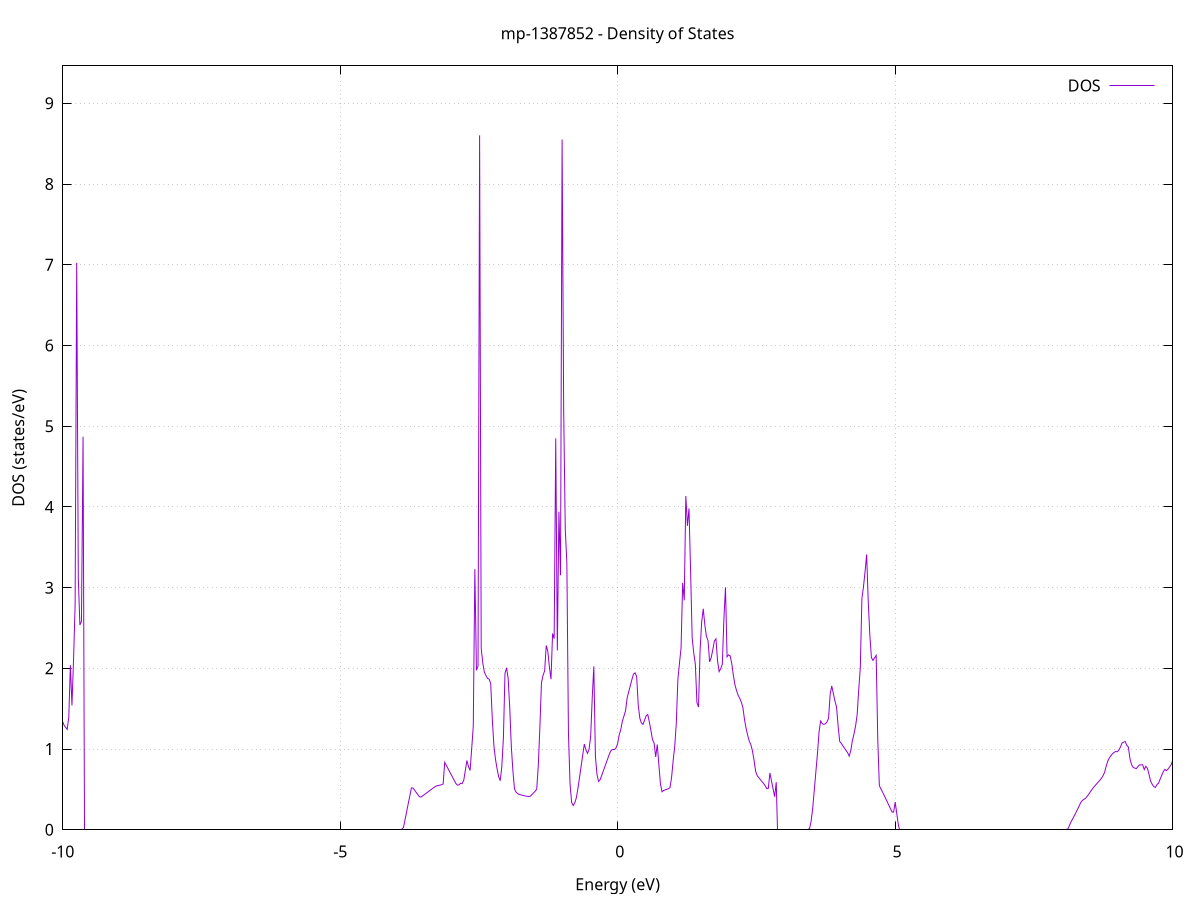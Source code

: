 set title 'mp-1387852 - Density of States'
set xlabel 'Energy (eV)'
set ylabel 'DOS (states/eV)'
set grid
set xrange [-10:10]
set yrange [0:9.464]
set xzeroaxis lt -1
set terminal png size 800,600
set output 'mp-1387852_dos_gnuplot.png'
plot '-' using 1:2 with lines title 'DOS'
-14.923500 0.000000
-14.894900 0.000000
-14.866400 0.000000
-14.837800 0.000000
-14.809200 0.000000
-14.780600 0.000000
-14.752000 0.000000
-14.723400 0.000000
-14.694800 0.000000
-14.666200 0.000000
-14.637700 0.000000
-14.609100 0.000000
-14.580500 0.000000
-14.551900 0.000000
-14.523300 0.000000
-14.494700 0.000000
-14.466100 0.000000
-14.437500 0.000000
-14.409000 0.000000
-14.380400 0.000000
-14.351800 0.000000
-14.323200 0.000000
-14.294600 0.000000
-14.266000 0.000000
-14.237400 0.000000
-14.208800 0.000000
-14.180200 0.000000
-14.151700 0.000000
-14.123100 0.000000
-14.094500 0.000000
-14.065900 0.000000
-14.037300 0.000000
-14.008700 0.000000
-13.980100 0.000000
-13.951500 0.000000
-13.923000 0.000000
-13.894400 0.000000
-13.865800 0.000000
-13.837200 0.000000
-13.808600 0.000000
-13.780000 0.000000
-13.751400 0.000000
-13.722800 0.000000
-13.694200 0.000000
-13.665700 0.000000
-13.637100 0.000000
-13.608500 0.000000
-13.579900 0.000000
-13.551300 0.000000
-13.522700 0.000000
-13.494100 0.000000
-13.465500 0.000000
-13.437000 0.000000
-13.408400 0.000000
-13.379800 0.000000
-13.351200 0.000000
-13.322600 0.000000
-13.294000 0.000000
-13.265400 0.000000
-13.236800 0.000000
-13.208200 0.000000
-13.179700 0.000000
-13.151100 0.000000
-13.122500 0.000000
-13.093900 0.000000
-13.065300 0.000000
-13.036700 0.000000
-13.008100 0.000000
-12.979500 0.000000
-12.951000 0.000000
-12.922400 0.000000
-12.893800 0.000000
-12.865200 0.000000
-12.836600 0.000000
-12.808000 0.000000
-12.779400 0.000000
-12.750800 0.000000
-12.722300 0.000000
-12.693700 0.000000
-12.665100 0.000000
-12.636500 0.000000
-12.607900 0.000000
-12.579300 0.000000
-12.550700 0.000000
-12.522100 0.000000
-12.493500 0.000000
-12.465000 0.000000
-12.436400 0.000000
-12.407800 0.000000
-12.379200 0.000000
-12.350600 0.000000
-12.322000 0.002600
-12.293400 0.111500
-12.264800 0.231400
-12.236300 0.351300
-12.207700 0.218100
-12.179100 0.228800
-12.150500 0.239500
-12.121900 0.250300
-12.093300 0.261000
-12.064700 0.271700
-12.036100 0.282400
-12.007500 0.280200
-11.979000 0.269900
-11.950400 0.259500
-11.921800 0.253100
-11.893200 0.257600
-11.864600 0.262000
-11.836000 0.266500
-11.807400 0.270900
-11.778800 0.275400
-11.750300 0.279800
-11.721700 0.284300
-11.693100 0.288700
-11.664500 0.293200
-11.635900 0.281000
-11.607300 0.282200
-11.578700 0.283400
-11.550100 0.284600
-11.521500 0.285800
-11.493000 0.287000
-11.464400 0.288900
-11.435800 0.292100
-11.407200 0.295200
-11.378600 0.298400
-11.350000 0.301500
-11.321400 0.304700
-11.292800 0.307800
-11.264300 0.311000
-11.235700 0.314100
-11.207100 0.316500
-11.178500 0.318200
-11.149900 0.319800
-11.121300 0.322700
-11.092700 0.326100
-11.064100 0.329400
-11.035600 0.332700
-11.007000 0.336100
-10.978400 0.339400
-10.949800 0.342800
-10.921200 0.346100
-10.892600 0.349700
-10.864000 0.353400
-10.835400 0.357100
-10.806800 0.360700
-10.778300 0.364400
-10.749700 0.368100
-10.721100 0.371700
-10.692500 0.385800
-10.663900 0.394400
-10.635300 0.403000
-10.606700 0.411700
-10.578100 0.420300
-10.549600 0.428500
-10.521000 0.436600
-10.492400 0.444700
-10.463800 0.452900
-10.435200 0.523100
-10.406600 0.898900
-10.378000 1.007000
-10.349400 0.942600
-10.320800 0.996400
-10.292300 1.050100
-10.263700 1.067000
-10.235100 1.062400
-10.206500 1.132500
-10.177900 1.212400
-10.149300 1.286900
-10.120700 1.361400
-10.092100 1.521800
-10.063600 1.895500
-10.035000 1.618700
-10.006400 1.348700
-9.977800 1.297400
-9.949200 1.269300
-9.920600 1.243800
-9.892000 1.395100
-9.863400 2.039100
-9.834800 1.541100
-9.806300 2.105500
-9.777700 2.791900
-9.749100 7.023900
-9.720500 3.119300
-9.691900 2.536600
-9.663300 2.584100
-9.634700 4.869100
-9.606100 0.000000
-9.577600 0.000000
-9.549000 0.000000
-9.520400 0.000000
-9.491800 0.000000
-9.463200 0.000000
-9.434600 0.000000
-9.406000 0.000000
-9.377400 0.000000
-9.348800 0.000000
-9.320300 0.000000
-9.291700 0.000000
-9.263100 0.000000
-9.234500 0.000000
-9.205900 0.000000
-9.177300 0.000000
-9.148700 0.000000
-9.120100 0.000000
-9.091600 0.000000
-9.063000 0.000000
-9.034400 0.000000
-9.005800 0.000000
-8.977200 0.000000
-8.948600 0.000000
-8.920000 0.000000
-8.891400 0.000000
-8.862900 0.000000
-8.834300 0.000000
-8.805700 0.000000
-8.777100 0.000000
-8.748500 0.000000
-8.719900 0.000000
-8.691300 0.000000
-8.662700 0.000000
-8.634100 0.000000
-8.605600 0.000000
-8.577000 0.000000
-8.548400 0.000000
-8.519800 0.000000
-8.491200 0.000000
-8.462600 0.000000
-8.434000 0.000000
-8.405400 0.000000
-8.376900 0.000000
-8.348300 0.000000
-8.319700 0.000000
-8.291100 0.000000
-8.262500 0.000000
-8.233900 0.000000
-8.205300 0.000000
-8.176700 0.000000
-8.148100 0.000000
-8.119600 0.000000
-8.091000 0.000000
-8.062400 0.000000
-8.033800 0.000000
-8.005200 0.000000
-7.976600 0.000000
-7.948000 0.000000
-7.919400 0.000000
-7.890900 0.000000
-7.862300 0.000000
-7.833700 0.000000
-7.805100 0.000000
-7.776500 0.000000
-7.747900 0.000000
-7.719300 0.000000
-7.690700 0.000000
-7.662100 0.000000
-7.633600 0.000000
-7.605000 0.000000
-7.576400 0.000000
-7.547800 0.000000
-7.519200 0.000000
-7.490600 0.000000
-7.462000 0.000000
-7.433400 0.000000
-7.404900 0.000000
-7.376300 0.000000
-7.347700 0.000000
-7.319100 0.000000
-7.290500 0.000000
-7.261900 0.000000
-7.233300 0.000000
-7.204700 0.000000
-7.176200 0.000000
-7.147600 0.000000
-7.119000 0.000000
-7.090400 0.000000
-7.061800 0.000000
-7.033200 0.000000
-7.004600 0.000000
-6.976000 0.000000
-6.947400 0.000000
-6.918900 0.000000
-6.890300 0.000000
-6.861700 0.000000
-6.833100 0.000000
-6.804500 0.000000
-6.775900 0.000000
-6.747300 0.000000
-6.718700 0.000000
-6.690200 0.000000
-6.661600 0.000000
-6.633000 0.000000
-6.604400 0.000000
-6.575800 0.000000
-6.547200 0.000000
-6.518600 0.000000
-6.490000 0.000000
-6.461400 0.000000
-6.432900 0.000000
-6.404300 0.000000
-6.375700 0.000000
-6.347100 0.000000
-6.318500 0.000000
-6.289900 0.000000
-6.261300 0.000000
-6.232700 0.000000
-6.204200 0.000000
-6.175600 0.000000
-6.147000 0.000000
-6.118400 0.000000
-6.089800 0.000000
-6.061200 0.000000
-6.032600 0.000000
-6.004000 0.000000
-5.975400 0.000000
-5.946900 0.000000
-5.918300 0.000000
-5.889700 0.000000
-5.861100 0.000000
-5.832500 0.000000
-5.803900 0.000000
-5.775300 0.000000
-5.746700 0.000000
-5.718200 0.000000
-5.689600 0.000000
-5.661000 0.000000
-5.632400 0.000000
-5.603800 0.000000
-5.575200 0.000000
-5.546600 0.000000
-5.518000 0.000000
-5.489500 0.000000
-5.460900 0.000000
-5.432300 0.000000
-5.403700 0.000000
-5.375100 0.000000
-5.346500 0.000000
-5.317900 0.000000
-5.289300 0.000000
-5.260700 0.000000
-5.232200 0.000000
-5.203600 0.000000
-5.175000 0.000000
-5.146400 0.000000
-5.117800 0.000000
-5.089200 0.000000
-5.060600 0.000000
-5.032000 0.000000
-5.003500 0.000000
-4.974900 0.000000
-4.946300 0.000000
-4.917700 0.000000
-4.889100 0.000000
-4.860500 0.000000
-4.831900 0.000000
-4.803300 0.000000
-4.774700 0.000000
-4.746200 0.000000
-4.717600 0.000000
-4.689000 0.000000
-4.660400 0.000000
-4.631800 0.000000
-4.603200 0.000000
-4.574600 0.000000
-4.546000 0.000000
-4.517500 0.000000
-4.488900 0.000000
-4.460300 0.000000
-4.431700 0.000000
-4.403100 0.000000
-4.374500 0.000000
-4.345900 0.000000
-4.317300 0.000000
-4.288700 0.000000
-4.260200 0.000000
-4.231600 0.000000
-4.203000 0.000000
-4.174400 0.000000
-4.145800 0.000000
-4.117200 0.000000
-4.088600 0.000000
-4.060000 0.000000
-4.031500 0.000000
-4.002900 0.000000
-3.974300 0.000000
-3.945700 0.000000
-3.917100 0.000000
-3.888500 0.000000
-3.859900 0.028800
-3.831300 0.126900
-3.802800 0.224900
-3.774200 0.322900
-3.745600 0.420900
-3.717000 0.519000
-3.688400 0.517300
-3.659800 0.490600
-3.631200 0.463800
-3.602600 0.437100
-3.574000 0.410400
-3.545500 0.404400
-3.516900 0.419000
-3.488300 0.433600
-3.459700 0.448200
-3.431100 0.462800
-3.402500 0.477300
-3.373900 0.491900
-3.345300 0.506500
-3.316800 0.521100
-3.288200 0.535700
-3.259600 0.544600
-3.231000 0.548800
-3.202400 0.553100
-3.173800 0.557600
-3.145200 0.567400
-3.116600 0.835400
-3.088000 0.798200
-3.059500 0.760900
-3.030900 0.723700
-3.002300 0.686500
-2.973700 0.649300
-2.945100 0.612000
-2.916500 0.574800
-2.887900 0.553100
-2.859300 0.556900
-2.830800 0.576500
-2.802200 0.572900
-2.773600 0.612700
-2.745000 0.736000
-2.716400 0.858100
-2.687800 0.781700
-2.659200 0.735300
-2.630600 1.004600
-2.602000 1.279500
-2.573500 3.228800
-2.544900 1.976300
-2.516300 2.030500
-2.487700 8.603700
-2.459100 2.252200
-2.430500 2.064000
-2.401900 1.953200
-2.373300 1.909400
-2.344800 1.875500
-2.316200 1.866600
-2.287600 1.810000
-2.259000 1.371500
-2.230400 1.042100
-2.201800 0.874500
-2.173200 0.756400
-2.144600 0.656800
-2.116000 0.608000
-2.087500 0.783900
-2.058900 1.141200
-2.030300 1.938400
-2.001700 2.007100
-1.973100 1.875200
-1.944500 1.505100
-1.915900 1.024900
-1.887300 0.724900
-1.858800 0.506400
-1.830200 0.465200
-1.801600 0.448100
-1.773000 0.437800
-1.744400 0.432500
-1.715800 0.427300
-1.687200 0.422200
-1.658600 0.417500
-1.630100 0.415000
-1.601500 0.413000
-1.572900 0.415700
-1.544300 0.436200
-1.515700 0.456700
-1.487100 0.477100
-1.458500 0.503600
-1.429900 0.797600
-1.401300 1.274600
-1.372800 1.820900
-1.344200 1.914400
-1.315600 1.968300
-1.287000 2.283000
-1.258400 2.211700
-1.229800 2.015500
-1.201200 1.865300
-1.172600 2.431500
-1.144100 2.367300
-1.115500 4.849300
-1.086900 2.222200
-1.058300 3.940700
-1.029700 3.153300
-1.001100 8.551300
-0.972500 5.184200
-0.943900 3.726100
-0.915300 3.304700
-0.886800 1.198400
-0.858200 0.572000
-0.829600 0.339100
-0.801000 0.300200
-0.772400 0.334200
-0.743800 0.398200
-0.715200 0.515600
-0.686600 0.651900
-0.658100 0.788500
-0.629500 0.925200
-0.600900 1.062100
-0.572300 0.991000
-0.543700 0.946200
-0.515100 0.999500
-0.486500 1.151600
-0.457900 1.637800
-0.429300 2.023600
-0.400800 0.910200
-0.372200 0.683700
-0.343600 0.599100
-0.315000 0.620900
-0.286400 0.675600
-0.257800 0.730200
-0.229200 0.784800
-0.200600 0.839500
-0.172100 0.894000
-0.143500 0.948600
-0.114900 0.986900
-0.086300 0.994900
-0.057700 0.994800
-0.029100 1.013300
-0.000500 1.066100
0.028100 1.176100
0.056600 1.241900
0.085200 1.345200
0.113800 1.408900
0.142400 1.472900
0.171000 1.632600
0.199600 1.708900
0.228200 1.785200
0.256800 1.861400
0.285400 1.929200
0.313900 1.944900
0.342500 1.900200
0.371100 1.544700
0.399700 1.383500
0.428300 1.321900
0.456900 1.305600
0.485500 1.358400
0.514100 1.412100
0.542600 1.428600
0.571200 1.336300
0.599800 1.230700
0.628400 1.114400
0.657000 1.074400
0.685600 0.902700
0.714200 1.055700
0.742800 0.807100
0.771400 0.568000
0.799900 0.470900
0.828500 0.487000
0.857100 0.494900
0.885700 0.501400
0.914300 0.507800
0.942900 0.522700
0.971500 0.644900
1.000100 0.855600
1.028600 1.032000
1.057200 1.321300
1.085800 1.864600
1.114400 2.065000
1.143000 2.253200
1.171600 3.059100
1.200200 2.841900
1.228800 4.135100
1.257400 3.765500
1.285900 3.981300
1.314500 3.209500
1.343100 2.376100
1.371700 2.191000
1.400300 2.051400
1.428900 1.574300
1.457500 1.521100
1.486100 2.227100
1.514600 2.575700
1.543200 2.738500
1.571800 2.534600
1.600400 2.396300
1.629000 2.343200
1.657600 2.079800
1.686200 2.133200
1.714800 2.229900
1.743300 2.340300
1.771900 2.365700
1.800500 2.092700
1.829100 1.959400
1.857700 1.995900
1.886300 2.050000
1.914900 2.609000
1.943500 3.003700
1.972100 2.143100
2.000600 2.167600
2.029200 2.151800
2.057800 2.053500
2.086400 1.910800
2.115000 1.792400
2.143600 1.723000
2.172200 1.665800
2.200800 1.627900
2.229300 1.581000
2.257900 1.512700
2.286500 1.364700
2.315100 1.256000
2.343700 1.169500
2.372300 1.098400
2.400900 1.055100
2.429500 0.976600
2.458100 0.862700
2.486600 0.725400
2.515200 0.670300
2.543800 0.646000
2.572400 0.621800
2.601000 0.597500
2.629600 0.574000
2.658200 0.546000
2.686800 0.511600
2.715300 0.512500
2.743900 0.704100
2.772500 0.605800
2.801100 0.507500
2.829700 0.409200
2.858300 0.589700
2.886900 0.000000
2.915500 0.000000
2.944100 0.000000
2.972600 0.000000
3.001200 0.000000
3.029800 0.000000
3.058400 0.000000
3.087000 0.000000
3.115600 0.000000
3.144200 0.000000
3.172800 0.000000
3.201300 0.000000
3.229900 0.000000
3.258500 0.000000
3.287100 0.000000
3.315700 0.000000
3.344300 0.000000
3.372900 0.000000
3.401500 0.000000
3.430100 0.000000
3.458600 0.014400
3.487200 0.106700
3.515800 0.269300
3.544400 0.495100
3.573000 0.721100
3.601600 0.946700
3.630200 1.215800
3.658800 1.348100
3.687300 1.315400
3.715900 1.305900
3.744500 1.313400
3.773100 1.336100
3.801700 1.383100
3.830300 1.682300
3.858900 1.782100
3.887500 1.687600
3.916000 1.594600
3.944600 1.522200
3.973200 1.291200
4.001800 1.095100
4.030400 1.071600
4.059000 1.041000
4.087600 1.010600
4.116200 0.983700
4.144800 0.954900
4.173300 0.912200
4.201900 0.980300
4.230500 1.103300
4.259100 1.186000
4.287700 1.283300
4.316300 1.424100
4.344900 1.737800
4.373500 2.006500
4.402000 2.863400
4.430600 3.010700
4.459200 3.198100
4.487800 3.411600
4.516400 2.827100
4.545000 2.413500
4.573600 2.133000
4.602200 2.097700
4.630800 2.130200
4.659300 2.161200
4.687900 1.125300
4.716500 0.545800
4.745100 0.506700
4.773700 0.467500
4.802300 0.428200
4.830900 0.386400
4.859500 0.344900
4.888000 0.303400
4.916600 0.262000
4.945200 0.220500
4.973800 0.218800
5.002400 0.343400
5.031000 0.200600
5.059600 0.057700
5.088200 0.000000
5.116800 0.000000
5.145300 0.000000
5.173900 0.000000
5.202500 0.000000
5.231100 0.000000
5.259700 0.000000
5.288300 0.000000
5.316900 0.000000
5.345500 0.000000
5.374000 0.000000
5.402600 0.000000
5.431200 0.000000
5.459800 0.000000
5.488400 0.000000
5.517000 0.000000
5.545600 0.000000
5.574200 0.000000
5.602700 0.000000
5.631300 0.000000
5.659900 0.000000
5.688500 0.000000
5.717100 0.000000
5.745700 0.000000
5.774300 0.000000
5.802900 0.000000
5.831500 0.000000
5.860000 0.000000
5.888600 0.000000
5.917200 0.000000
5.945800 0.000000
5.974400 0.000000
6.003000 0.000000
6.031600 0.000000
6.060200 0.000000
6.088700 0.000000
6.117300 0.000000
6.145900 0.000000
6.174500 0.000000
6.203100 0.000000
6.231700 0.000000
6.260300 0.000000
6.288900 0.000000
6.317500 0.000000
6.346000 0.000000
6.374600 0.000000
6.403200 0.000000
6.431800 0.000000
6.460400 0.000000
6.489000 0.000000
6.517600 0.000000
6.546200 0.000000
6.574700 0.000000
6.603300 0.000000
6.631900 0.000000
6.660500 0.000000
6.689100 0.000000
6.717700 0.000000
6.746300 0.000000
6.774900 0.000000
6.803500 0.000000
6.832000 0.000000
6.860600 0.000000
6.889200 0.000000
6.917800 0.000000
6.946400 0.000000
6.975000 0.000000
7.003600 0.000000
7.032200 0.000000
7.060700 0.000000
7.089300 0.000000
7.117900 0.000000
7.146500 0.000000
7.175100 0.000000
7.203700 0.000000
7.232300 0.000000
7.260900 0.000000
7.289400 0.000000
7.318000 0.000000
7.346600 0.000000
7.375200 0.000000
7.403800 0.000000
7.432400 0.000000
7.461000 0.000000
7.489600 0.000000
7.518200 0.000000
7.546700 0.000000
7.575300 0.000000
7.603900 0.000000
7.632500 0.000000
7.661100 0.000000
7.689700 0.000000
7.718300 0.000000
7.746900 0.000000
7.775400 0.000000
7.804000 0.000000
7.832600 0.000000
7.861200 0.000000
7.889800 0.000000
7.918400 0.000000
7.947000 0.000000
7.975600 0.000000
8.004200 0.000000
8.032700 0.000000
8.061300 0.000000
8.089900 0.000000
8.118500 0.013800
8.147100 0.060300
8.175700 0.104600
8.204300 0.139700
8.232900 0.176800
8.261400 0.215300
8.290000 0.255300
8.318600 0.297100
8.347200 0.338100
8.375800 0.363500
8.404400 0.377400
8.433000 0.390500
8.461600 0.414100
8.490200 0.440300
8.518700 0.469600
8.547300 0.497700
8.575900 0.523400
8.604500 0.547300
8.633100 0.569000
8.661700 0.590500
8.690300 0.612700
8.718900 0.638200
8.747400 0.669600
8.776000 0.710800
8.804600 0.787200
8.833200 0.849900
8.861800 0.889300
8.890400 0.918300
8.919000 0.941600
8.947600 0.959100
8.976100 0.968900
9.004700 0.967300
9.033300 0.986700
9.061900 1.025400
9.090500 1.075700
9.119100 1.086100
9.147700 1.093100
9.176300 1.046700
9.204900 1.024500
9.233400 0.882000
9.262000 0.806800
9.290600 0.774400
9.319200 0.764100
9.347800 0.757800
9.376400 0.782700
9.405000 0.804800
9.433600 0.803000
9.462100 0.805100
9.490700 0.745200
9.519300 0.786300
9.547900 0.762000
9.576500 0.687900
9.605100 0.602400
9.633700 0.564400
9.662300 0.535800
9.690900 0.524000
9.719400 0.558400
9.748000 0.578100
9.776600 0.625500
9.805200 0.673000
9.833800 0.719100
9.862400 0.747700
9.891000 0.733000
9.919600 0.752800
9.948100 0.778500
9.976700 0.809400
10.005300 0.863300
10.033900 0.892300
10.062500 0.942000
10.091100 1.030000
10.119700 1.161600
10.148300 1.189800
10.176900 1.157500
10.205400 1.176000
10.234000 1.201500
10.262600 1.238400
10.291200 1.262000
10.319800 1.275500
10.348400 1.285700
10.377000 1.305300
10.405600 1.338300
10.434100 1.363200
10.462700 1.314800
10.491300 1.333500
10.519900 1.363500
10.548500 1.392300
10.577100 1.551700
10.605700 1.174500
10.634300 1.013800
10.662900 0.932400
10.691400 0.866300
10.720000 0.809400
10.748600 0.764900
10.777200 0.727900
10.805800 0.728100
10.834400 0.850800
10.863000 0.862300
10.891600 0.811600
10.920100 0.764600
10.948700 0.727300
10.977300 0.704400
11.005900 0.715500
11.034500 0.759500
11.063100 0.788700
11.091700 0.839300
11.120300 0.884800
11.148800 0.898500
11.177400 0.870200
11.206000 0.918700
11.234600 0.973300
11.263200 1.022700
11.291800 1.036900
11.320400 1.087700
11.349000 1.158800
11.377600 1.221700
11.406100 1.278100
11.434700 1.339400
11.463300 1.385800
11.491900 1.423400
11.520500 1.461200
11.549100 1.506100
11.577700 1.551100
11.606300 1.514300
11.634800 1.470000
11.663400 1.336300
11.692000 1.277600
11.720600 1.239700
11.749200 1.244300
11.777800 1.280800
11.806400 1.343300
11.835000 1.464000
11.863600 1.560800
11.892100 1.671300
11.920700 1.682100
11.949300 1.594200
11.977900 1.571300
12.006500 1.690100
12.035100 1.579800
12.063700 1.484600
12.092300 1.486200
12.120800 1.502900
12.149400 1.500600
12.178000 1.508600
12.206600 1.515800
12.235200 1.541100
12.263800 1.548600
12.292400 1.551400
12.321000 1.563300
12.349600 1.560100
12.378100 1.564900
12.406700 1.484200
12.435300 1.525200
12.463900 1.516000
12.492500 1.458900
12.521100 1.438600
12.549700 1.248700
12.578300 1.181600
12.606800 1.113100
12.635400 1.062400
12.664000 1.015000
12.692600 0.988300
12.721200 0.991200
12.749800 1.044000
12.778400 1.056400
12.807000 1.074100
12.835500 1.123500
12.864100 1.182700
12.892700 1.262000
12.921300 1.370500
12.949900 1.509000
12.978500 1.690800
13.007100 1.827300
13.035700 1.531400
13.064300 1.484300
13.092800 1.449300
13.121400 1.435600
13.150000 1.435500
13.178600 1.441200
13.207200 1.389300
13.235800 1.375700
13.264400 1.360700
13.293000 1.347300
13.321500 1.446900
13.350100 1.455600
13.378700 1.507900
13.407300 1.529200
13.435900 1.558500
13.464500 1.557000
13.493100 1.529200
13.521700 1.484300
13.550300 1.444000
13.578800 1.336000
13.607400 1.175400
13.636000 1.011900
13.664600 0.891800
13.693200 0.824200
13.721800 0.780700
13.750400 0.728100
13.779000 0.667400
13.807500 0.639600
13.836100 0.661700
13.864700 0.763300
13.893300 0.809700
13.921900 0.853700
13.950500 0.884700
13.979100 0.899100
14.007700 0.893400
14.036300 0.959900
14.064800 1.031400
14.093400 1.154100
14.122000 1.302000
14.150600 1.444000
14.179200 1.548700
14.207800 1.575900
14.236400 1.274500
14.265000 1.075200
14.293500 0.973800
14.322100 0.898500
14.350700 0.840500
14.379300 0.786600
14.407900 0.761900
14.436500 0.838500
14.465100 0.926000
14.493700 1.077500
14.522200 1.224800
14.550800 1.408100
14.579400 1.229000
14.608000 1.207900
14.636600 1.225300
14.665200 1.235300
14.693800 1.266000
14.722400 1.297000
14.751000 1.332600
14.779500 1.401400
14.808100 1.340600
14.836700 1.309900
14.865300 1.299300
14.893900 1.285200
14.922500 1.188900
14.951100 1.063500
14.979700 1.088700
15.008200 1.107300
15.036800 1.079200
15.065400 1.052500
15.094000 1.041700
15.122600 1.054200
15.151200 1.072500
15.179800 1.092200
15.208400 1.098200
15.237000 1.084700
15.265500 1.065300
15.294100 1.055100
15.322700 1.031000
15.351300 1.018200
15.379900 1.011400
15.408500 1.005200
15.437100 1.020500
15.465700 1.048500
15.494200 1.070400
15.522800 1.079800
15.551400 1.086400
15.580000 1.097400
15.608600 1.108200
15.637200 1.112600
15.665800 1.119100
15.694400 1.121900
15.723000 1.127900
15.751500 1.161800
15.780100 1.090200
15.808700 1.042200
15.837300 0.997100
15.865900 0.963800
15.894500 0.937500
15.923100 0.933100
15.951700 0.937100
15.980200 0.927000
16.008800 0.922300
16.037400 0.916700
16.066000 0.905100
16.094600 0.885500
16.123200 0.871400
16.151800 0.853400
16.180400 0.838600
16.209000 0.827800
16.237500 0.816600
16.266100 0.807000
16.294700 0.798200
16.323300 0.782400
16.351900 0.772500
16.380500 0.767700
16.409100 0.765500
16.437700 0.765100
16.466200 0.766700
16.494800 0.771100
16.523400 0.778300
16.552000 0.784000
16.580600 0.794900
16.609200 0.808700
16.637800 0.822700
16.666400 0.836800
16.694900 0.852300
16.723500 0.866700
16.752100 0.879600
16.780700 0.893100
16.809300 0.912900
16.837900 0.956200
16.866500 1.025200
16.895100 1.054400
16.923700 1.088600
16.952200 1.104000
16.980800 1.140400
17.009400 1.186100
17.038000 1.246900
17.066600 1.327400
17.095200 1.352500
17.123800 1.280500
17.152400 1.222100
17.180900 1.433300
17.209500 1.314400
17.238100 1.172600
17.266700 1.093800
17.295300 1.080000
17.323900 1.070400
17.352500 1.064400
17.381100 1.096000
17.409700 1.134900
17.438200 1.117700
17.466800 1.048000
17.495400 0.976600
17.524000 0.963200
17.552600 0.956800
17.581200 0.951400
17.609800 0.956600
17.638400 0.970300
17.666900 0.997700
17.695500 1.025200
17.724100 1.027400
17.752700 1.022800
17.781300 0.978700
17.809900 0.967000
17.838500 0.969000
17.867100 0.977900
17.895700 0.986100
17.924200 0.964500
17.952800 0.922200
17.981400 0.906600
18.010000 0.900600
18.038600 0.893600
18.067200 0.910900
18.095800 0.913200
18.124400 0.927000
18.152900 0.950700
18.181500 0.946100
18.210100 0.956000
18.238700 0.988000
18.267300 1.024400
18.295900 1.080000
18.324500 1.140000
18.353100 1.129400
18.381600 1.171000
18.410200 1.247400
18.438800 1.315400
18.467400 1.395100
18.496000 1.480700
18.524600 1.567100
18.553200 1.491500
18.581800 1.497300
18.610400 1.479300
18.638900 1.451100
18.667500 1.402400
18.696100 1.364300
18.724700 1.335700
18.753300 1.258300
18.781900 1.180700
18.810500 1.111800
18.839100 1.046400
18.867600 0.987900
18.896200 0.931900
18.924800 0.875400
18.953400 0.859000
18.982000 0.847200
19.010600 0.843900
19.039200 0.843100
19.067800 0.837700
19.096400 0.829400
19.124900 0.818200
19.153500 0.801000
19.182100 0.784500
19.210700 0.780700
19.239300 0.790400
19.267900 0.805900
19.296500 0.831000
19.325100 0.876100
19.353600 0.907900
19.382200 0.962000
19.410800 0.940300
19.439400 0.901600
19.468000 0.858800
19.496600 0.841000
19.525200 0.828800
19.553800 0.824100
19.582400 0.813900
19.610900 0.806600
19.639500 0.811000
19.668100 0.827900
19.696700 0.860800
19.725300 0.905500
19.753900 0.944800
19.782500 0.946300
19.811100 0.962500
19.839600 0.970500
19.868200 0.974100
19.896800 0.963600
19.925400 0.938800
19.954000 0.915600
19.982600 0.903300
20.011200 0.895700
20.039800 0.901300
20.068300 0.904300
20.096900 0.913200
20.125500 0.925700
20.154100 0.938000
20.182700 0.952200
20.211300 0.984200
20.239900 1.031900
20.268500 1.088400
20.297100 1.082700
20.325600 1.103000
20.354200 1.120400
20.382800 1.132600
20.411400 1.148600
20.440000 1.170200
20.468600 1.195200
20.497200 1.211500
20.525800 1.191800
20.554300 1.178300
20.582900 1.172500
20.611500 1.156700
20.640100 1.128600
20.668700 1.103800
20.697300 1.072000
20.725900 1.043200
20.754500 1.019200
20.783100 1.048100
20.811600 1.094900
20.840200 1.157500
20.868800 1.191500
20.897400 1.216900
20.926000 1.225100
20.954600 1.179500
20.983200 1.157200
21.011800 1.140700
21.040300 1.126300
21.068900 1.114000
21.097500 1.121600
21.126100 1.154500
21.154700 1.121100
21.183300 1.052400
21.211900 0.993100
21.240500 0.968700
21.269100 0.942100
21.297600 0.967400
21.326200 0.924300
21.354800 0.897500
21.383400 0.870300
21.412000 0.845100
21.440600 0.833400
21.469200 0.836600
21.497800 0.844100
21.526300 0.857300
21.554900 0.875400
21.583500 0.898700
21.612100 0.934400
21.640700 1.004000
21.669300 1.056500
21.697900 1.086400
21.726500 1.105600
21.755000 1.105300
21.783600 1.085200
21.812200 1.049200
21.840800 1.032500
21.869400 1.009500
21.898000 0.986700
21.926600 0.955900
21.955200 0.926000
21.983800 0.905300
22.012300 0.892800
22.040900 0.910600
22.069500 0.899000
22.098100 0.881300
22.126700 0.869700
22.155300 0.858500
22.183900 0.846100
22.212500 0.833800
22.241000 0.832500
22.269600 0.817000
22.298200 0.802900
22.326800 0.843800
22.355400 0.853000
22.384000 0.862100
22.412600 0.865800
22.441200 0.888900
22.469800 0.894600
22.498300 0.888000
22.526900 0.881000
22.555500 0.878300
22.584100 0.875700
22.612700 0.877900
22.641300 0.882600
22.669900 0.902400
22.698500 0.909100
22.727000 0.895300
22.755600 0.896500
22.784200 0.912600
22.812800 0.949300
22.841400 0.999200
22.870000 1.059500
22.898600 1.125600
22.927200 1.186000
22.955800 1.224900
22.984300 1.262000
23.012900 1.272000
23.041500 1.249200
23.070100 1.225800
23.098700 1.173300
23.127300 1.153600
23.155900 1.154600
23.184500 1.151800
23.213000 1.153900
23.241600 1.142600
23.270200 1.121900
23.298800 1.141000
23.327400 1.202300
23.356000 1.243100
23.384600 1.274200
23.413200 1.296100
23.441800 1.303500
23.470300 1.313500
23.498900 1.328800
23.527500 1.331400
23.556100 1.283800
23.584700 1.263000
23.613300 1.267900
23.641900 1.263200
23.670500 1.259900
23.699000 1.256000
23.727600 1.226200
23.756200 1.231500
23.784800 1.250700
23.813400 1.297000
23.842000 1.332000
23.870600 1.349300
23.899200 1.368200
23.927700 1.367000
23.956300 1.331600
23.984900 1.301000
24.013500 1.260000
24.042100 1.240900
24.070700 1.228200
24.099300 1.283000
24.127900 1.267100
24.156500 1.257600
24.185000 1.235600
24.213600 1.212800
24.242200 1.193700
24.270800 1.179600
24.299400 1.167300
24.328000 1.222500
24.356600 1.237200
24.385200 1.227700
24.413700 1.196100
24.442300 1.167000
24.470900 1.160200
24.499500 1.157800
24.528100 1.139300
24.556700 1.116800
24.585300 1.105700
24.613900 1.100700
24.642500 1.108800
24.671000 1.129200
24.699600 1.205800
24.728200 1.140400
24.756800 1.107800
24.785400 1.102700
24.814000 1.095700
24.842600 1.079700
24.871200 1.080600
24.899700 1.085600
24.928300 1.070200
24.956900 1.066100
24.985500 1.084200
25.014100 1.106500
25.042700 1.121900
25.071300 1.109600
25.099900 1.093400
25.128500 1.086800
25.157000 1.103500
25.185600 1.096300
25.214200 1.107700
25.242800 1.128600
25.271400 1.150400
25.300000 1.129300
25.328600 1.121400
25.357200 1.124900
25.385700 1.134400
25.414300 1.146600
25.442900 1.162600
25.471500 1.185400
25.500100 1.209300
25.528700 1.244400
25.557300 1.277000
25.585900 1.303700
25.614400 1.300100
25.643000 1.292200
25.671600 1.294100
25.700200 1.293900
25.728800 1.306300
25.757400 1.316100
25.786000 1.320800
25.814600 1.340000
25.843200 1.348800
25.871700 1.341600
25.900300 1.329400
25.928900 1.320900
25.957500 1.364900
25.986100 1.364500
26.014700 1.359900
26.043300 1.344000
26.071900 1.328600
26.100400 1.300900
26.129000 1.248200
26.157600 1.212200
26.186200 1.189800
26.214800 1.177200
26.243400 1.185700
26.272000 1.205700
26.300600 1.302900
26.329200 1.566600
26.357700 1.589000
26.386300 1.573900
26.414900 1.558400
26.443500 1.515200
26.472100 1.484000
26.500700 1.466600
26.529300 1.460200
26.557900 1.441700
26.586400 1.416800
26.615000 1.390600
26.643600 1.394000
26.672200 1.393300
26.700800 1.397600
26.729400 1.315900
26.758000 1.319800
26.786600 1.314400
26.815200 1.324000
26.843700 1.305200
26.872300 1.273700
26.900900 1.234200
26.929500 1.213100
26.958100 1.209500
26.986700 1.230900
27.015300 1.259400
27.043900 1.293300
27.072400 1.326600
27.101000 1.346000
27.129600 1.347800
27.158200 1.338800
27.186800 1.346600
27.215400 1.389300
27.244000 1.297400
27.272600 1.291000
27.301100 1.279000
27.329700 1.272700
27.358300 1.293900
27.386900 1.331300
27.415500 1.364000
27.444100 1.372900
27.472700 1.348900
27.501300 1.302400
27.529900 1.208500
27.558400 1.194400
27.587000 1.192900
27.615600 1.199900
27.644200 1.219000
27.672800 1.220100
27.701400 1.207500
27.730000 1.206900
27.758600 1.212000
27.787100 1.244200
27.815700 1.291200
27.844300 1.364100
27.872900 1.299500
27.901500 1.256300
27.930100 1.212000
27.958700 1.202000
27.987300 1.201900
28.015900 1.209700
28.044400 1.229200
28.073000 1.265000
28.101600 1.326600
28.130200 1.397300
28.158800 1.427000
28.187400 1.393400
28.216000 1.376100
28.244600 1.360900
28.273100 1.349600
28.301700 1.349300
28.330300 1.362300
28.358900 1.371500
28.387500 1.366500
28.416100 1.361300
28.444700 1.363400
28.473300 1.366100
28.501900 1.348500
28.530400 1.295600
28.559000 1.233900
28.587600 1.204100
28.616200 1.116500
28.644800 1.058400
28.673400 1.062300
28.702000 0.997600
28.730600 0.955900
28.759100 0.940600
28.787700 0.915200
28.816300 0.871900
28.844900 0.842600
28.873500 0.842400
28.902100 0.901700
28.930700 0.989000
28.959300 1.110300
28.987900 1.151900
29.016400 1.268300
29.045000 1.392600
29.073600 1.480600
29.102200 1.526000
29.130800 1.536600
29.159400 1.604300
29.188000 1.692900
29.216600 1.764900
29.245100 1.903600
29.273700 1.923700
29.302300 1.823100
29.330900 1.680000
29.359500 1.542700
29.388100 1.435700
29.416700 1.311000
29.445300 1.289500
29.473800 1.300600
29.502400 1.317900
29.531000 1.401700
29.559600 1.497100
29.588200 1.471900
29.616800 1.500100
29.645400 1.562700
29.674000 1.616500
29.702600 1.773600
29.731100 1.708600
29.759700 1.645500
29.788300 1.540000
29.816900 1.497400
29.845500 1.515400
29.874100 1.500400
29.902700 1.485400
29.931300 1.454000
29.959800 1.438600
29.988400 1.471700
30.017000 1.504800
30.045600 1.517500
30.074200 1.384900
30.102800 1.286800
30.131400 1.216400
30.160000 1.166000
30.188600 1.139800
30.217100 1.130900
30.245700 1.130800
30.274300 1.154100
30.302900 1.210300
30.331500 1.257600
30.360100 1.382700
30.388700 1.554400
30.417300 1.676800
30.445800 1.747800
30.474400 1.764000
30.503000 1.747400
30.531600 1.720100
30.560200 1.712300
30.588800 1.709400
30.617400 1.699400
30.646000 1.650000
30.674600 1.617600
30.703100 1.574300
30.731700 1.535000
30.760300 1.465400
30.788900 1.405200
30.817500 1.324500
30.846100 1.302900
30.874700 1.292900
30.903300 1.205500
30.931800 1.170100
30.960400 1.153400
30.989000 1.139300
31.017600 1.170400
31.046200 1.228100
31.074800 1.236600
31.103400 1.243900
31.132000 1.170200
31.160500 1.136400
31.189100 1.124200
31.217700 1.132700
31.246300 1.154000
31.274900 1.179200
31.303500 1.254000
31.332100 1.340900
31.360700 1.225100
31.389300 1.145000
31.417800 1.109900
31.446400 1.071600
31.475000 1.022600
31.503600 0.986400
31.532200 0.978800
31.560800 0.963300
31.589400 0.928900
31.618000 0.901200
31.646500 0.887800
31.675100 0.893300
31.703700 0.928200
31.732300 0.983300
31.760900 1.049300
31.789500 1.130700
31.818100 1.218300
31.846700 1.235900
31.875300 1.235900
31.903800 1.264200
31.932400 1.319500
31.961000 1.354500
31.989600 1.362800
32.018200 1.375300
32.046800 1.386700
32.075400 1.387300
32.104000 1.413700
32.132500 1.404500
32.161100 1.348400
32.189700 1.290700
32.218300 1.237400
32.246900 1.193000
32.275500 1.154000
32.304100 1.119900
32.332700 1.090000
32.361300 1.064000
32.389800 1.036700
32.418400 0.984300
32.447000 0.984400
32.475600 0.991800
32.504200 1.006600
32.532800 1.025600
32.561400 1.045900
32.590000 1.069000
32.618500 1.090600
32.647100 1.108500
32.675700 1.129200
32.704300 1.176500
32.732900 1.229400
32.761500 1.295200
32.790100 1.372600
32.818700 1.376200
32.847200 1.346200
32.875800 1.343000
32.904400 1.335900
32.933000 1.338100
32.961600 1.359400
32.990200 1.379200
33.018800 1.421700
33.047400 1.281100
33.076000 1.268100
33.104500 1.273500
33.133100 1.372900
33.161700 1.446800
33.190300 1.509600
33.218900 1.383800
33.247500 1.323100
33.276100 1.312400
33.304700 1.363300
33.333200 1.427300
33.361800 1.455400
33.390400 1.463400
33.419000 1.438200
33.447600 1.437900
33.476200 1.448900
33.504800 1.475500
33.533400 1.470100
33.562000 1.419000
33.590500 1.388700
33.619100 1.376800
33.647700 1.365200
33.676300 1.370600
33.704900 1.421400
33.733500 1.434300
33.762100 1.404100
33.790700 1.382500
33.819200 1.365900
33.847800 1.430400
33.876400 1.389000
33.905000 1.438200
33.933600 1.433600
33.962200 1.296700
33.990800 1.263000
34.019400 1.279800
34.048000 1.347700
34.076500 1.427300
34.105100 1.538400
34.133700 1.662400
34.162300 1.757300
34.190900 1.806300
34.219500 1.725500
34.248100 1.573200
34.276700 1.520200
34.305200 1.497100
34.333800 1.404800
34.362400 1.383900
34.391000 1.372500
34.419600 1.308900
34.448200 1.300500
34.476800 1.331700
34.505400 1.366000
34.533900 1.433700
34.562500 1.435900
34.591100 1.426000
34.619700 1.432100
34.648300 1.441500
34.676900 1.433100
34.705500 1.391300
34.734100 1.354800
34.762700 1.337000
34.791200 1.359800
34.819800 1.410300
34.848400 1.459400
34.877000 1.473100
34.905600 1.479200
34.934200 1.565100
34.962800 1.578500
34.991400 1.516500
35.019900 1.516100
35.048500 1.455100
35.077100 1.349800
35.105700 1.294900
35.134300 1.237100
35.162900 1.297800
35.191500 1.319900
35.220100 1.310200
35.248700 1.294600
35.277200 1.309100
35.305800 1.415900
35.334400 1.262000
35.363000 1.223800
35.391600 1.203300
35.420200 1.187700
35.448800 1.174100
35.477400 1.178500
35.505900 1.175800
35.534500 1.157500
35.563100 1.140700
35.591700 1.123100
35.620300 1.125700
35.648900 1.060700
35.677500 1.075900
35.706100 1.121400
35.734700 1.178000
35.763200 1.224300
35.791800 1.252900
35.820400 1.207400
35.849000 1.260000
35.877600 1.278400
35.906200 1.298000
35.934800 1.302100
35.963400 1.282700
35.991900 1.265600
36.020500 1.239100
36.049100 1.220100
36.077700 1.209200
36.106300 1.233000
36.134900 1.273100
36.163500 1.328400
36.192100 1.350600
36.220700 1.354000
36.249200 1.416800
36.277800 1.364100
36.306400 1.421100
36.335000 1.311200
36.363600 1.271500
36.392200 1.272500
36.420800 1.283400
36.449400 1.307300
36.477900 1.339000
36.506500 1.412300
36.535100 1.532900
36.563700 1.551700
36.592300 1.546000
36.620900 1.561500
36.649500 1.568400
36.678100 1.579900
36.706600 1.767000
36.735200 1.682900
36.763800 1.619900
36.792400 1.605500
36.821000 1.605200
36.849600 1.591400
36.878200 1.552800
36.906800 1.522900
36.935400 1.465800
36.963900 1.351600
36.992500 1.299000
37.021100 1.278300
37.049700 1.269200
37.078300 1.284400
37.106900 1.310100
37.135500 1.328900
37.164100 1.351200
37.192600 1.400300
37.221200 1.443200
37.249800 1.495800
37.278400 1.520200
37.307000 1.451400
37.335600 1.374400
37.364200 1.400800
37.392800 1.390000
37.421400 1.412600
37.449900 1.429900
37.478500 1.439100
37.507100 1.468000
37.535700 1.505800
37.564300 1.531200
37.592900 1.516300
37.621500 1.396400
37.650100 1.297400
37.678600 1.247100
37.707200 1.200600
37.735800 1.126600
37.764400 1.089500
37.793000 1.069400
37.821600 1.027500
37.850200 0.952100
37.878800 0.883800
37.907400 0.827100
37.935900 0.789000
37.964500 0.729900
37.993100 0.636200
38.021700 0.567000
38.050300 0.492900
38.078900 0.407700
38.107500 0.342800
38.136100 0.305300
38.164600 0.271000
38.193200 0.237400
38.221800 0.206900
38.250400 0.171600
38.279000 0.142000
38.307600 0.121600
38.336200 0.106300
38.364800 0.091200
38.393300 0.076400
38.421900 0.062800
38.450500 0.051100
38.479100 0.041900
38.507700 0.034700
38.536300 0.032300
38.564900 0.031400
38.593500 0.030600
38.622100 0.029000
38.650600 0.026500
38.679200 0.023500
38.707800 0.020700
38.736400 0.018200
38.765000 0.016000
38.793600 0.014600
38.822200 0.013400
38.850800 0.012300
38.879300 0.011300
38.907900 0.010400
38.936500 0.009700
38.965100 0.009100
38.993700 0.008800
39.022300 0.008600
39.050900 0.008400
39.079500 0.008200
39.108100 0.008100
39.136600 0.008100
39.165200 0.008000
39.193800 0.008700
39.222400 0.011500
39.251000 0.011700
39.279600 0.010600
39.308200 0.009500
39.336800 0.008500
39.365300 0.007500
39.393900 0.006500
39.422500 0.005600
39.451100 0.004700
39.479700 0.003900
39.508300 0.003100
39.536900 0.002300
39.565500 0.001600
39.594100 0.000900
39.622600 0.000300
39.651200 0.000000
39.679800 0.000000
39.708400 0.000000
39.737000 0.000000
39.765600 0.000000
39.794200 0.000000
39.822800 0.000000
39.851300 0.000000
39.879900 0.000000
39.908500 0.000000
39.937100 0.000000
39.965700 0.000000
39.994300 0.000000
40.022900 0.000000
40.051500 0.000000
40.080000 0.000000
40.108600 0.000000
40.137200 0.000000
40.165800 0.000000
40.194400 0.000000
40.223000 0.000000
40.251600 0.000000
40.280200 0.000000
40.308800 0.000000
40.337300 0.000000
40.365900 0.000000
40.394500 0.000000
40.423100 0.000000
40.451700 0.000000
40.480300 0.000000
40.508900 0.000000
40.537500 0.000000
40.566000 0.000000
40.594600 0.000000
40.623200 0.000000
40.651800 0.000000
40.680400 0.000000
40.709000 0.000000
40.737600 0.000000
40.766200 0.000000
40.794800 0.000000
40.823300 0.000000
40.851900 0.000000
40.880500 0.000000
40.909100 0.000000
40.937700 0.000000
40.966300 0.000000
40.994900 0.000000
41.023500 0.000000
41.052000 0.000000
41.080600 0.000000
41.109200 0.000000
41.137800 0.000000
41.166400 0.000000
41.195000 0.000000
41.223600 0.000000
41.252200 0.000000
41.280800 0.000000
41.309300 0.000000
41.337900 0.000000
41.366500 0.000000
41.395100 0.000000
41.423700 0.000000
41.452300 0.000000
41.480900 0.000000
41.509500 0.000000
41.538000 0.000000
41.566600 0.000000
41.595200 0.000000
41.623800 0.000000
41.652400 0.000000
41.681000 0.000000
41.709600 0.000000
41.738200 0.000000
41.766800 0.000000
41.795300 0.000000
41.823900 0.000000
41.852500 0.000000
41.881100 0.000000
41.909700 0.000000
41.938300 0.000000
41.966900 0.000000
41.995500 0.000000
42.024000 0.000000
42.052600 0.000000
42.081200 0.000000
42.109800 0.000000
42.138400 0.000000
42.167000 0.000000
42.195600 0.000000
42.224200 0.000000
42.252700 0.000000
e
